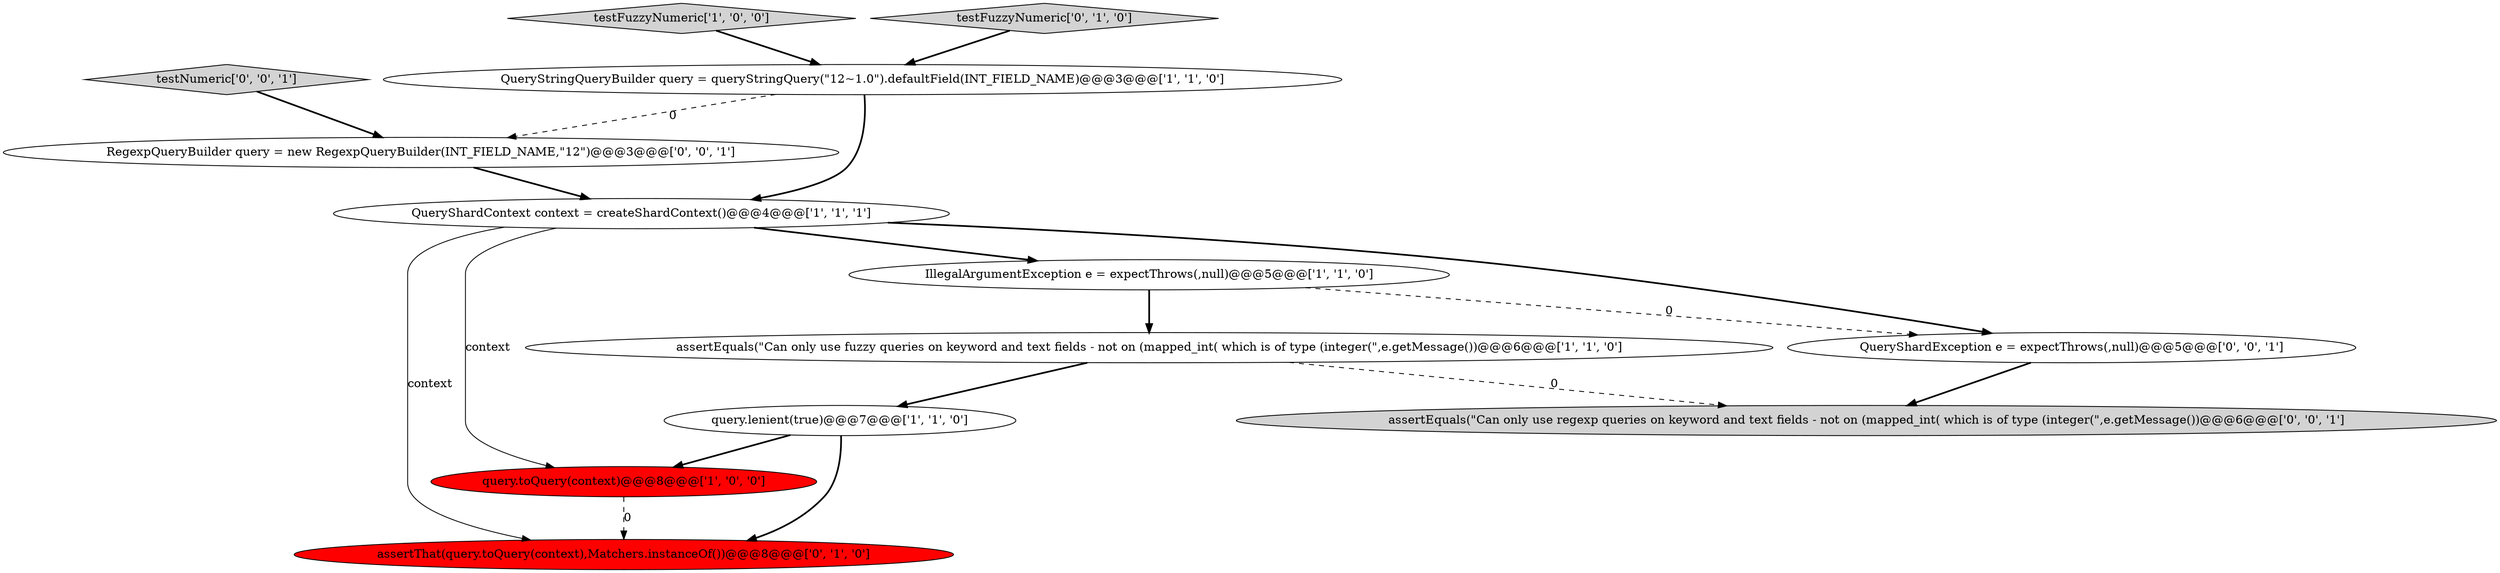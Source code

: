 digraph {
8 [style = filled, label = "assertThat(query.toQuery(context),Matchers.instanceOf())@@@8@@@['0', '1', '0']", fillcolor = red, shape = ellipse image = "AAA1AAABBB2BBB"];
10 [style = filled, label = "assertEquals(\"Can only use regexp queries on keyword and text fields - not on (mapped_int( which is of type (integer(\",e.getMessage())@@@6@@@['0', '0', '1']", fillcolor = lightgray, shape = ellipse image = "AAA0AAABBB3BBB"];
0 [style = filled, label = "testFuzzyNumeric['1', '0', '0']", fillcolor = lightgray, shape = diamond image = "AAA0AAABBB1BBB"];
4 [style = filled, label = "query.toQuery(context)@@@8@@@['1', '0', '0']", fillcolor = red, shape = ellipse image = "AAA1AAABBB1BBB"];
5 [style = filled, label = "assertEquals(\"Can only use fuzzy queries on keyword and text fields - not on (mapped_int( which is of type (integer(\",e.getMessage())@@@6@@@['1', '1', '0']", fillcolor = white, shape = ellipse image = "AAA0AAABBB1BBB"];
3 [style = filled, label = "QueryStringQueryBuilder query = queryStringQuery(\"12~1.0\").defaultField(INT_FIELD_NAME)@@@3@@@['1', '1', '0']", fillcolor = white, shape = ellipse image = "AAA0AAABBB1BBB"];
6 [style = filled, label = "QueryShardContext context = createShardContext()@@@4@@@['1', '1', '1']", fillcolor = white, shape = ellipse image = "AAA0AAABBB1BBB"];
12 [style = filled, label = "RegexpQueryBuilder query = new RegexpQueryBuilder(INT_FIELD_NAME,\"12\")@@@3@@@['0', '0', '1']", fillcolor = white, shape = ellipse image = "AAA0AAABBB3BBB"];
7 [style = filled, label = "testFuzzyNumeric['0', '1', '0']", fillcolor = lightgray, shape = diamond image = "AAA0AAABBB2BBB"];
2 [style = filled, label = "IllegalArgumentException e = expectThrows(,null)@@@5@@@['1', '1', '0']", fillcolor = white, shape = ellipse image = "AAA0AAABBB1BBB"];
9 [style = filled, label = "QueryShardException e = expectThrows(,null)@@@5@@@['0', '0', '1']", fillcolor = white, shape = ellipse image = "AAA0AAABBB3BBB"];
11 [style = filled, label = "testNumeric['0', '0', '1']", fillcolor = lightgray, shape = diamond image = "AAA0AAABBB3BBB"];
1 [style = filled, label = "query.lenient(true)@@@7@@@['1', '1', '0']", fillcolor = white, shape = ellipse image = "AAA0AAABBB1BBB"];
0->3 [style = bold, label=""];
5->1 [style = bold, label=""];
3->6 [style = bold, label=""];
1->4 [style = bold, label=""];
11->12 [style = bold, label=""];
1->8 [style = bold, label=""];
4->8 [style = dashed, label="0"];
6->9 [style = bold, label=""];
9->10 [style = bold, label=""];
3->12 [style = dashed, label="0"];
5->10 [style = dashed, label="0"];
12->6 [style = bold, label=""];
2->9 [style = dashed, label="0"];
7->3 [style = bold, label=""];
6->8 [style = solid, label="context"];
6->4 [style = solid, label="context"];
2->5 [style = bold, label=""];
6->2 [style = bold, label=""];
}
